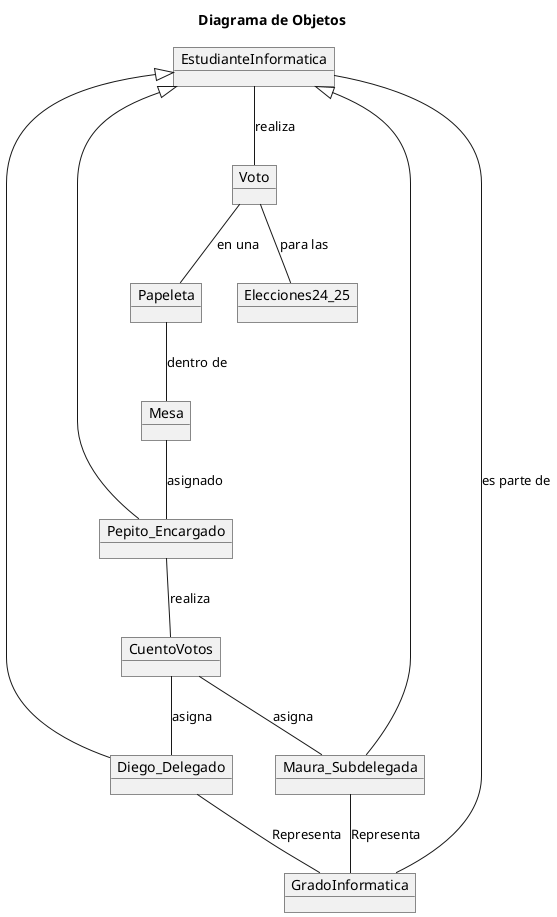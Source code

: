 @startuml DiagramaObjetosVotacion
title Diagrama de Objetos 

object Elecciones24_25
object Diego_Delegado
object Maura_Subdelegada
object EstudianteInformatica
object GradoInformatica
object Voto
object Papeleta
object Pepito_Encargado
object Mesa
object CuentoVotos


EstudianteInformatica -down- GradoInformatica : es parte de

Diego_Delegado -up-|> EstudianteInformatica 
Maura_Subdelegada -up-|> EstudianteInformatica
Pepito_Encargado -up-|> EstudianteInformatica

EstudianteInformatica -- Voto : realiza
Voto -- Papeleta : en una
Voto -- Elecciones24_25 : para las
Papeleta -- Mesa : dentro de 
Mesa -- Pepito_Encargado: asignado
Pepito_Encargado -- CuentoVotos: realiza 
CuentoVotos -- Diego_Delegado: asigna
CuentoVotos -- Maura_Subdelegada: asigna


Maura_Subdelegada -- GradoInformatica: Representa
Diego_Delegado -- GradoInformatica: Representa

@enduml